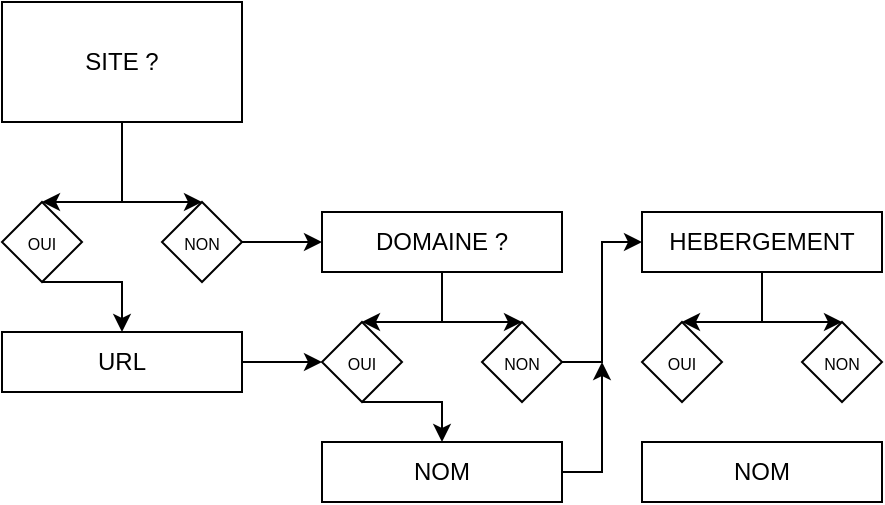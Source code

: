 <mxfile version="16.2.2" type="github">
  <diagram id="dq8gb7fQARIdYSocHXqy" name="Page-1">
    <mxGraphModel dx="793" dy="397" grid="1" gridSize="10" guides="1" tooltips="1" connect="1" arrows="1" fold="1" page="1" pageScale="1" pageWidth="827" pageHeight="1169" math="0" shadow="0">
      <root>
        <mxCell id="0" />
        <mxCell id="1" parent="0" />
        <mxCell id="Kev8f9_p8VW5dfip_5u--6" style="edgeStyle=none;rounded=0;orthogonalLoop=1;jettySize=auto;html=1;exitX=0.5;exitY=1;exitDx=0;exitDy=0;entryX=0.5;entryY=0;entryDx=0;entryDy=0;" parent="1" source="Kev8f9_p8VW5dfip_5u--1" target="Kev8f9_p8VW5dfip_5u--2" edge="1">
          <mxGeometry relative="1" as="geometry">
            <Array as="points">
              <mxPoint x="100" y="140" />
            </Array>
          </mxGeometry>
        </mxCell>
        <mxCell id="Kev8f9_p8VW5dfip_5u--8" style="edgeStyle=none;rounded=0;orthogonalLoop=1;jettySize=auto;html=1;entryX=0.5;entryY=0;entryDx=0;entryDy=0;fontSize=8;" parent="1" source="Kev8f9_p8VW5dfip_5u--1" target="Kev8f9_p8VW5dfip_5u--7" edge="1">
          <mxGeometry relative="1" as="geometry">
            <Array as="points">
              <mxPoint x="100" y="140" />
            </Array>
          </mxGeometry>
        </mxCell>
        <mxCell id="Kev8f9_p8VW5dfip_5u--1" value="SITE ?" style="rounded=0;whiteSpace=wrap;html=1;" parent="1" vertex="1">
          <mxGeometry x="40" y="40" width="120" height="60" as="geometry" />
        </mxCell>
        <mxCell id="Kev8f9_p8VW5dfip_5u--10" style="edgeStyle=none;rounded=0;orthogonalLoop=1;jettySize=auto;html=1;exitX=0.5;exitY=1;exitDx=0;exitDy=0;fontSize=8;entryX=0.5;entryY=0;entryDx=0;entryDy=0;" parent="1" source="Kev8f9_p8VW5dfip_5u--2" target="Kev8f9_p8VW5dfip_5u--9" edge="1">
          <mxGeometry relative="1" as="geometry">
            <Array as="points">
              <mxPoint x="100" y="180" />
            </Array>
          </mxGeometry>
        </mxCell>
        <mxCell id="Kev8f9_p8VW5dfip_5u--2" value="&lt;font style=&quot;font-size: 8px&quot;&gt;OUI&lt;/font&gt;" style="rhombus;whiteSpace=wrap;html=1;" parent="1" vertex="1">
          <mxGeometry x="40" y="140" width="40" height="40" as="geometry" />
        </mxCell>
        <mxCell id="Kev8f9_p8VW5dfip_5u--13" style="edgeStyle=none;rounded=0;orthogonalLoop=1;jettySize=auto;html=1;exitX=1;exitY=0.5;exitDx=0;exitDy=0;entryX=0;entryY=0.5;entryDx=0;entryDy=0;fontSize=8;" parent="1" source="Kev8f9_p8VW5dfip_5u--7" target="Kev8f9_p8VW5dfip_5u--11" edge="1">
          <mxGeometry relative="1" as="geometry" />
        </mxCell>
        <mxCell id="Kev8f9_p8VW5dfip_5u--7" value="&lt;font style=&quot;font-size: 8px&quot;&gt;NON&lt;/font&gt;" style="rhombus;whiteSpace=wrap;html=1;" parent="1" vertex="1">
          <mxGeometry x="120" y="140" width="40" height="40" as="geometry" />
        </mxCell>
        <mxCell id="KWt4Akiu5r29RGmFctum-3" style="edgeStyle=none;rounded=0;orthogonalLoop=1;jettySize=auto;html=1;entryX=0;entryY=0.5;entryDx=0;entryDy=0;fontSize=8;" edge="1" parent="1" source="Kev8f9_p8VW5dfip_5u--9" target="Kev8f9_p8VW5dfip_5u--14">
          <mxGeometry relative="1" as="geometry" />
        </mxCell>
        <mxCell id="Kev8f9_p8VW5dfip_5u--9" value="URL" style="rounded=0;whiteSpace=wrap;html=1;" parent="1" vertex="1">
          <mxGeometry x="40" y="205" width="120" height="30" as="geometry" />
        </mxCell>
        <mxCell id="Kev8f9_p8VW5dfip_5u--15" style="edgeStyle=none;rounded=0;orthogonalLoop=1;jettySize=auto;html=1;fontSize=8;entryX=0.5;entryY=0;entryDx=0;entryDy=0;" parent="1" source="Kev8f9_p8VW5dfip_5u--11" target="Kev8f9_p8VW5dfip_5u--14" edge="1">
          <mxGeometry relative="1" as="geometry">
            <Array as="points">
              <mxPoint x="260" y="200" />
            </Array>
          </mxGeometry>
        </mxCell>
        <mxCell id="Kev8f9_p8VW5dfip_5u--17" style="edgeStyle=none;rounded=0;orthogonalLoop=1;jettySize=auto;html=1;fontSize=8;entryX=0.5;entryY=0;entryDx=0;entryDy=0;" parent="1" source="Kev8f9_p8VW5dfip_5u--11" target="Kev8f9_p8VW5dfip_5u--16" edge="1">
          <mxGeometry relative="1" as="geometry">
            <Array as="points">
              <mxPoint x="260" y="200" />
            </Array>
          </mxGeometry>
        </mxCell>
        <mxCell id="Kev8f9_p8VW5dfip_5u--11" value="DOMAINE ?" style="rounded=0;whiteSpace=wrap;html=1;" parent="1" vertex="1">
          <mxGeometry x="200" y="145" width="120" height="30" as="geometry" />
        </mxCell>
        <mxCell id="Kev8f9_p8VW5dfip_5u--19" style="edgeStyle=none;rounded=0;orthogonalLoop=1;jettySize=auto;html=1;fontSize=8;exitX=0.5;exitY=1;exitDx=0;exitDy=0;" parent="1" source="Kev8f9_p8VW5dfip_5u--14" target="Kev8f9_p8VW5dfip_5u--18" edge="1">
          <mxGeometry relative="1" as="geometry">
            <Array as="points">
              <mxPoint x="260" y="240" />
            </Array>
          </mxGeometry>
        </mxCell>
        <mxCell id="Kev8f9_p8VW5dfip_5u--14" value="&lt;font style=&quot;font-size: 8px&quot;&gt;OUI&lt;/font&gt;" style="rhombus;whiteSpace=wrap;html=1;" parent="1" vertex="1">
          <mxGeometry x="200" y="200" width="40" height="40" as="geometry" />
        </mxCell>
        <mxCell id="KWt4Akiu5r29RGmFctum-2" style="edgeStyle=none;rounded=0;orthogonalLoop=1;jettySize=auto;html=1;entryX=0;entryY=0.5;entryDx=0;entryDy=0;fontSize=8;" edge="1" parent="1" source="Kev8f9_p8VW5dfip_5u--16" target="Kev8f9_p8VW5dfip_5u--20">
          <mxGeometry relative="1" as="geometry">
            <Array as="points">
              <mxPoint x="340" y="220" />
              <mxPoint x="340" y="160" />
            </Array>
          </mxGeometry>
        </mxCell>
        <mxCell id="Kev8f9_p8VW5dfip_5u--16" value="&lt;font style=&quot;font-size: 8px&quot;&gt;NON&lt;/font&gt;" style="rhombus;whiteSpace=wrap;html=1;" parent="1" vertex="1">
          <mxGeometry x="280" y="200" width="40" height="40" as="geometry" />
        </mxCell>
        <mxCell id="KWt4Akiu5r29RGmFctum-4" style="edgeStyle=none;rounded=0;orthogonalLoop=1;jettySize=auto;html=1;fontSize=8;" edge="1" parent="1" source="Kev8f9_p8VW5dfip_5u--18">
          <mxGeometry relative="1" as="geometry">
            <mxPoint x="340" y="220" as="targetPoint" />
            <Array as="points">
              <mxPoint x="340" y="275" />
            </Array>
          </mxGeometry>
        </mxCell>
        <mxCell id="Kev8f9_p8VW5dfip_5u--18" value="NOM" style="rounded=0;whiteSpace=wrap;html=1;" parent="1" vertex="1">
          <mxGeometry x="200" y="260" width="120" height="30" as="geometry" />
        </mxCell>
        <mxCell id="KWt4Akiu5r29RGmFctum-5" style="edgeStyle=none;rounded=0;orthogonalLoop=1;jettySize=auto;html=1;entryX=0.5;entryY=0;entryDx=0;entryDy=0;fontSize=8;" edge="1" parent="1" source="Kev8f9_p8VW5dfip_5u--20" target="Kev8f9_p8VW5dfip_5u--24">
          <mxGeometry relative="1" as="geometry">
            <Array as="points">
              <mxPoint x="420" y="200" />
            </Array>
          </mxGeometry>
        </mxCell>
        <mxCell id="KWt4Akiu5r29RGmFctum-6" style="edgeStyle=none;rounded=0;orthogonalLoop=1;jettySize=auto;html=1;entryX=0.5;entryY=0;entryDx=0;entryDy=0;fontSize=8;" edge="1" parent="1" source="Kev8f9_p8VW5dfip_5u--20" target="Kev8f9_p8VW5dfip_5u--26">
          <mxGeometry relative="1" as="geometry">
            <Array as="points">
              <mxPoint x="420" y="200" />
            </Array>
          </mxGeometry>
        </mxCell>
        <mxCell id="Kev8f9_p8VW5dfip_5u--20" value="HEBERGEMENT" style="rounded=0;whiteSpace=wrap;html=1;" parent="1" vertex="1">
          <mxGeometry x="360" y="145" width="120" height="30" as="geometry" />
        </mxCell>
        <mxCell id="Kev8f9_p8VW5dfip_5u--24" value="&lt;font style=&quot;font-size: 8px&quot;&gt;OUI&lt;/font&gt;" style="rhombus;whiteSpace=wrap;html=1;" parent="1" vertex="1">
          <mxGeometry x="360" y="200" width="40" height="40" as="geometry" />
        </mxCell>
        <mxCell id="Kev8f9_p8VW5dfip_5u--26" value="&lt;font style=&quot;font-size: 8px&quot;&gt;NON&lt;/font&gt;" style="rhombus;whiteSpace=wrap;html=1;" parent="1" vertex="1">
          <mxGeometry x="440" y="200" width="40" height="40" as="geometry" />
        </mxCell>
        <mxCell id="Kev8f9_p8VW5dfip_5u--28" value="NOM" style="rounded=0;whiteSpace=wrap;html=1;" parent="1" vertex="1">
          <mxGeometry x="360" y="260" width="120" height="30" as="geometry" />
        </mxCell>
      </root>
    </mxGraphModel>
  </diagram>
</mxfile>

